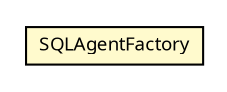 #!/usr/local/bin/dot
#
# Class diagram 
# Generated by UMLGraph version R5_6 (http://www.umlgraph.org/)
#

digraph G {
	edge [fontname="Trebuchet MS",fontsize=10,labelfontname="Trebuchet MS",labelfontsize=10];
	node [fontname="Trebuchet MS",fontsize=10,shape=plaintext];
	nodesep=0.25;
	ranksep=0.5;
	// se.cambio.cds.model.agent.dao.SQLAgentFactory
	c299518 [label=<<table title="se.cambio.cds.model.agent.dao.SQLAgentFactory" border="0" cellborder="1" cellspacing="0" cellpadding="2" port="p" bgcolor="lemonChiffon" href="./SQLAgentFactory.html">
		<tr><td><table border="0" cellspacing="0" cellpadding="1">
<tr><td align="center" balign="center"><font face="Trebuchet MS"> SQLAgentFactory </font></td></tr>
		</table></td></tr>
		</table>>, URL="./SQLAgentFactory.html", fontname="Trebuchet MS", fontcolor="black", fontsize=9.0];
}

